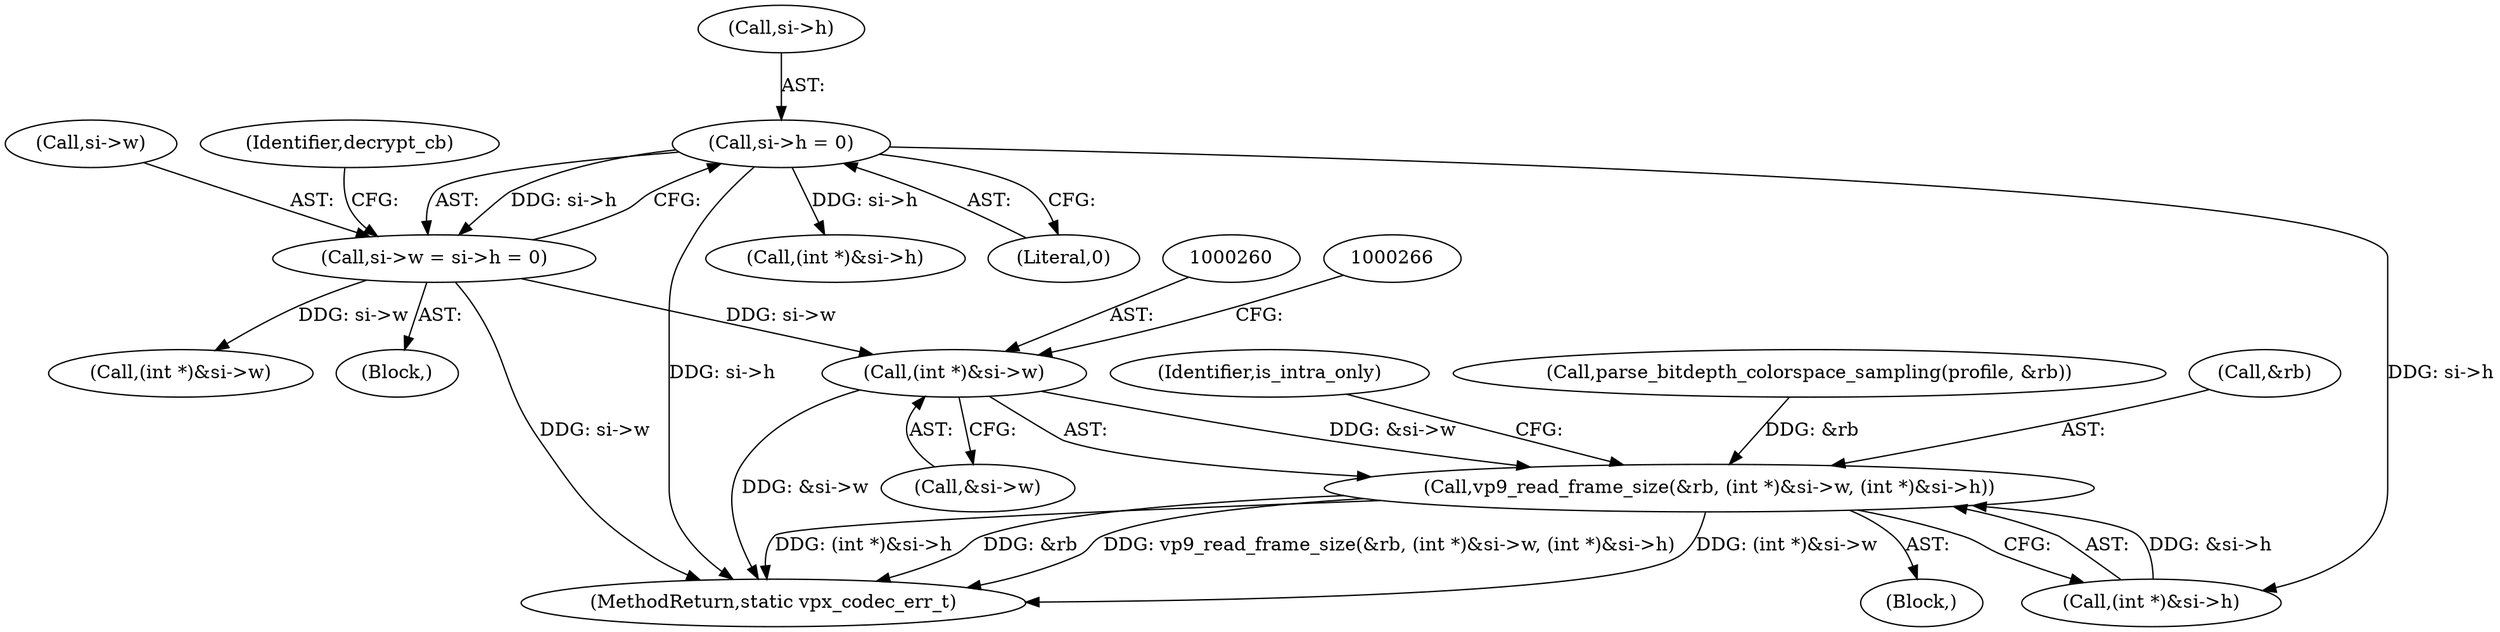 digraph "0_Android_4974dcbd0289a2530df2ee2a25b5f92775df80da@pointer" {
"1000259" [label="(Call,(int *)&si->w)"];
"1000130" [label="(Call,si->w = si->h = 0)"];
"1000134" [label="(Call,si->h = 0)"];
"1000256" [label="(Call,vp9_read_frame_size(&rb, (int *)&si->w, (int *)&si->h))"];
"1000320" [label="(Call,(int *)&si->w)"];
"1000134" [label="(Call,si->h = 0)"];
"1000111" [label="(Block,)"];
"1000261" [label="(Call,&si->w)"];
"1000131" [label="(Call,si->w)"];
"1000140" [label="(Identifier,decrypt_cb)"];
"1000265" [label="(Call,(int *)&si->h)"];
"1000326" [label="(Call,(int *)&si->h)"];
"1000240" [label="(Block,)"];
"1000135" [label="(Call,si->h)"];
"1000334" [label="(Identifier,is_intra_only)"];
"1000259" [label="(Call,(int *)&si->w)"];
"1000250" [label="(Call,parse_bitdepth_colorspace_sampling(profile, &rb))"];
"1000257" [label="(Call,&rb)"];
"1000138" [label="(Literal,0)"];
"1000342" [label="(MethodReturn,static vpx_codec_err_t)"];
"1000130" [label="(Call,si->w = si->h = 0)"];
"1000256" [label="(Call,vp9_read_frame_size(&rb, (int *)&si->w, (int *)&si->h))"];
"1000259" -> "1000256"  [label="AST: "];
"1000259" -> "1000261"  [label="CFG: "];
"1000260" -> "1000259"  [label="AST: "];
"1000261" -> "1000259"  [label="AST: "];
"1000266" -> "1000259"  [label="CFG: "];
"1000259" -> "1000342"  [label="DDG: &si->w"];
"1000259" -> "1000256"  [label="DDG: &si->w"];
"1000130" -> "1000259"  [label="DDG: si->w"];
"1000130" -> "1000111"  [label="AST: "];
"1000130" -> "1000134"  [label="CFG: "];
"1000131" -> "1000130"  [label="AST: "];
"1000134" -> "1000130"  [label="AST: "];
"1000140" -> "1000130"  [label="CFG: "];
"1000130" -> "1000342"  [label="DDG: si->w"];
"1000134" -> "1000130"  [label="DDG: si->h"];
"1000130" -> "1000320"  [label="DDG: si->w"];
"1000134" -> "1000138"  [label="CFG: "];
"1000135" -> "1000134"  [label="AST: "];
"1000138" -> "1000134"  [label="AST: "];
"1000134" -> "1000342"  [label="DDG: si->h"];
"1000134" -> "1000265"  [label="DDG: si->h"];
"1000134" -> "1000326"  [label="DDG: si->h"];
"1000256" -> "1000240"  [label="AST: "];
"1000256" -> "1000265"  [label="CFG: "];
"1000257" -> "1000256"  [label="AST: "];
"1000265" -> "1000256"  [label="AST: "];
"1000334" -> "1000256"  [label="CFG: "];
"1000256" -> "1000342"  [label="DDG: (int *)&si->w"];
"1000256" -> "1000342"  [label="DDG: (int *)&si->h"];
"1000256" -> "1000342"  [label="DDG: &rb"];
"1000256" -> "1000342"  [label="DDG: vp9_read_frame_size(&rb, (int *)&si->w, (int *)&si->h)"];
"1000250" -> "1000256"  [label="DDG: &rb"];
"1000265" -> "1000256"  [label="DDG: &si->h"];
}
